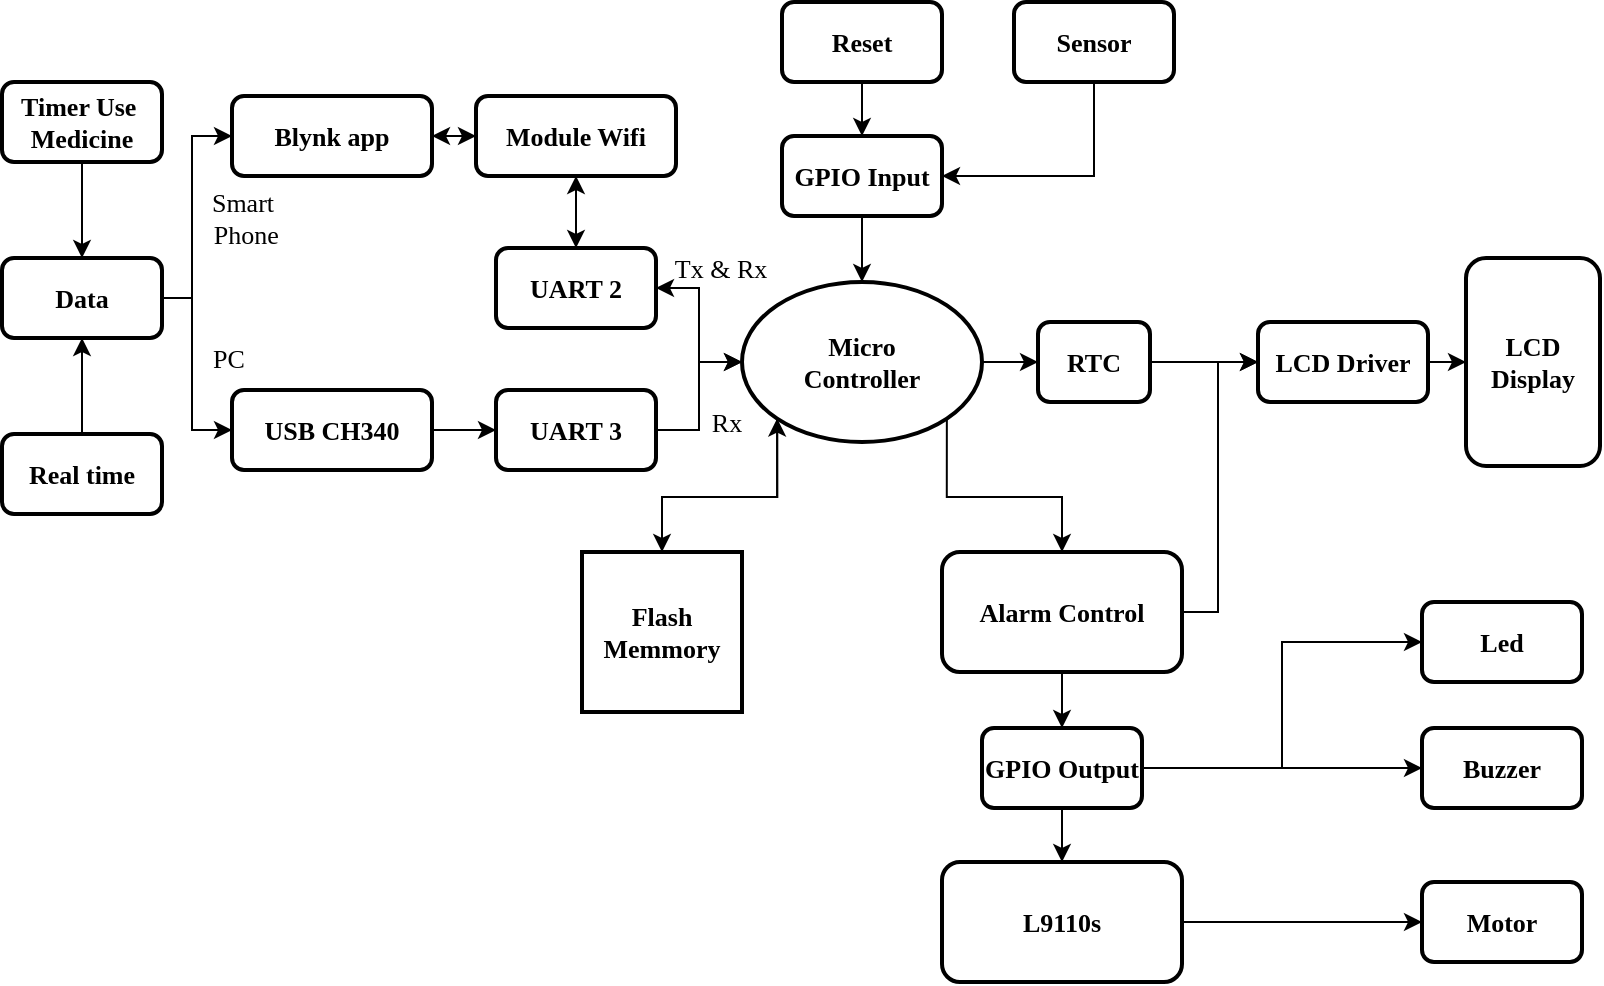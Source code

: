 <mxfile version="14.7.8" type="github">
  <diagram id="C5RBs43oDa-KdzZeNtuy" name="Page-1">
    <mxGraphModel dx="827" dy="484" grid="0" gridSize="10" guides="1" tooltips="1" connect="1" arrows="1" fold="1" page="1" pageScale="1" pageWidth="827" pageHeight="1169" math="0" shadow="0">
      <root>
        <mxCell id="WIyWlLk6GJQsqaUBKTNV-0" />
        <mxCell id="WIyWlLk6GJQsqaUBKTNV-1" parent="WIyWlLk6GJQsqaUBKTNV-0" />
        <mxCell id="_qKUl-IqB4eXEuKwATwz-39" style="edgeStyle=orthogonalEdgeStyle;rounded=0;orthogonalLoop=1;jettySize=auto;html=1;exitX=1;exitY=0.5;exitDx=0;exitDy=0;fontFamily=Verdana;fontSize=13;entryX=0;entryY=0.5;entryDx=0;entryDy=0;" edge="1" parent="WIyWlLk6GJQsqaUBKTNV-1" source="_qKUl-IqB4eXEuKwATwz-0" target="_qKUl-IqB4eXEuKwATwz-13">
          <mxGeometry relative="1" as="geometry">
            <mxPoint x="550" y="230" as="targetPoint" />
          </mxGeometry>
        </mxCell>
        <mxCell id="_qKUl-IqB4eXEuKwATwz-42" style="edgeStyle=orthogonalEdgeStyle;rounded=0;orthogonalLoop=1;jettySize=auto;html=1;exitX=0.5;exitY=1;exitDx=0;exitDy=0;fontFamily=Verdana;fontSize=13;" edge="1" parent="WIyWlLk6GJQsqaUBKTNV-1" source="_qKUl-IqB4eXEuKwATwz-0">
          <mxGeometry relative="1" as="geometry">
            <mxPoint x="440" y="270" as="targetPoint" />
          </mxGeometry>
        </mxCell>
        <mxCell id="_qKUl-IqB4eXEuKwATwz-45" style="edgeStyle=orthogonalEdgeStyle;rounded=0;orthogonalLoop=1;jettySize=auto;html=1;exitX=0;exitY=1;exitDx=0;exitDy=0;entryX=0.5;entryY=0;entryDx=0;entryDy=0;fontFamily=Verdana;fontSize=13;" edge="1" parent="WIyWlLk6GJQsqaUBKTNV-1" source="_qKUl-IqB4eXEuKwATwz-0" target="_qKUl-IqB4eXEuKwATwz-11">
          <mxGeometry relative="1" as="geometry" />
        </mxCell>
        <mxCell id="_qKUl-IqB4eXEuKwATwz-47" style="edgeStyle=orthogonalEdgeStyle;rounded=0;orthogonalLoop=1;jettySize=auto;html=1;exitX=1;exitY=1;exitDx=0;exitDy=0;entryX=0.5;entryY=0;entryDx=0;entryDy=0;fontFamily=Verdana;fontSize=13;" edge="1" parent="WIyWlLk6GJQsqaUBKTNV-1" source="_qKUl-IqB4eXEuKwATwz-0" target="_qKUl-IqB4eXEuKwATwz-12">
          <mxGeometry relative="1" as="geometry" />
        </mxCell>
        <mxCell id="_qKUl-IqB4eXEuKwATwz-71" style="edgeStyle=orthogonalEdgeStyle;rounded=0;orthogonalLoop=1;jettySize=auto;html=1;exitX=0;exitY=0.5;exitDx=0;exitDy=0;fontFamily=Verdana;fontSize=13;" edge="1" parent="WIyWlLk6GJQsqaUBKTNV-1" source="_qKUl-IqB4eXEuKwATwz-0" target="_qKUl-IqB4eXEuKwATwz-63">
          <mxGeometry relative="1" as="geometry" />
        </mxCell>
        <mxCell id="_qKUl-IqB4eXEuKwATwz-0" value="Micro&lt;br style=&quot;font-size: 13px;&quot;&gt;Controller" style="ellipse;whiteSpace=wrap;html=1;strokeWidth=2;fontFamily=Verdana;fontSize=13;fontStyle=1" vertex="1" parent="WIyWlLk6GJQsqaUBKTNV-1">
          <mxGeometry x="380" y="190" width="120" height="80" as="geometry" />
        </mxCell>
        <mxCell id="_qKUl-IqB4eXEuKwATwz-26" style="edgeStyle=orthogonalEdgeStyle;rounded=0;orthogonalLoop=1;jettySize=auto;html=1;exitX=0.5;exitY=1;exitDx=0;exitDy=0;entryX=0.5;entryY=0;entryDx=0;entryDy=0;fontFamily=Verdana;fontSize=13;" edge="1" parent="WIyWlLk6GJQsqaUBKTNV-1" source="_qKUl-IqB4eXEuKwATwz-1" target="_qKUl-IqB4eXEuKwATwz-23">
          <mxGeometry relative="1" as="geometry" />
        </mxCell>
        <mxCell id="_qKUl-IqB4eXEuKwATwz-1" value="Timer Use&amp;nbsp;&lt;br&gt;Medicine" style="rounded=1;whiteSpace=wrap;html=1;strokeWidth=2;fontFamily=Verdana;fontSize=13;fontStyle=1" vertex="1" parent="WIyWlLk6GJQsqaUBKTNV-1">
          <mxGeometry x="10" y="90" width="80" height="40" as="geometry" />
        </mxCell>
        <mxCell id="_qKUl-IqB4eXEuKwATwz-61" style="edgeStyle=orthogonalEdgeStyle;rounded=0;orthogonalLoop=1;jettySize=auto;html=1;exitX=1;exitY=0.5;exitDx=0;exitDy=0;entryX=0;entryY=0.5;entryDx=0;entryDy=0;fontFamily=Verdana;fontSize=13;" edge="1" parent="WIyWlLk6GJQsqaUBKTNV-1" source="_qKUl-IqB4eXEuKwATwz-2" target="_qKUl-IqB4eXEuKwATwz-5">
          <mxGeometry relative="1" as="geometry" />
        </mxCell>
        <mxCell id="_qKUl-IqB4eXEuKwATwz-2" value="Blynk app" style="rounded=1;whiteSpace=wrap;html=1;strokeWidth=2;fontFamily=Verdana;fontSize=13;fontStyle=1" vertex="1" parent="WIyWlLk6GJQsqaUBKTNV-1">
          <mxGeometry x="125" y="97" width="100" height="40" as="geometry" />
        </mxCell>
        <mxCell id="_qKUl-IqB4eXEuKwATwz-62" style="edgeStyle=orthogonalEdgeStyle;rounded=0;orthogonalLoop=1;jettySize=auto;html=1;exitX=0.5;exitY=0;exitDx=0;exitDy=0;fontFamily=Verdana;fontSize=13;" edge="1" parent="WIyWlLk6GJQsqaUBKTNV-1" source="_qKUl-IqB4eXEuKwATwz-3" target="_qKUl-IqB4eXEuKwATwz-23">
          <mxGeometry relative="1" as="geometry" />
        </mxCell>
        <mxCell id="_qKUl-IqB4eXEuKwATwz-3" value="Real time" style="rounded=1;whiteSpace=wrap;html=1;strokeWidth=2;fontFamily=Verdana;fontSize=13;fontStyle=1" vertex="1" parent="WIyWlLk6GJQsqaUBKTNV-1">
          <mxGeometry x="10" y="266" width="80" height="40" as="geometry" />
        </mxCell>
        <mxCell id="_qKUl-IqB4eXEuKwATwz-69" style="edgeStyle=orthogonalEdgeStyle;rounded=0;orthogonalLoop=1;jettySize=auto;html=1;entryX=0;entryY=0.5;entryDx=0;entryDy=0;fontFamily=Verdana;fontSize=13;" edge="1" parent="WIyWlLk6GJQsqaUBKTNV-1" source="_qKUl-IqB4eXEuKwATwz-4" target="_qKUl-IqB4eXEuKwATwz-64">
          <mxGeometry relative="1" as="geometry" />
        </mxCell>
        <mxCell id="_qKUl-IqB4eXEuKwATwz-4" value="USB CH340" style="rounded=1;whiteSpace=wrap;html=1;strokeWidth=2;fontFamily=Verdana;fontSize=13;fontStyle=1" vertex="1" parent="WIyWlLk6GJQsqaUBKTNV-1">
          <mxGeometry x="125" y="244" width="100" height="40" as="geometry" />
        </mxCell>
        <mxCell id="_qKUl-IqB4eXEuKwATwz-67" style="edgeStyle=orthogonalEdgeStyle;rounded=0;orthogonalLoop=1;jettySize=auto;html=1;exitX=0.5;exitY=1;exitDx=0;exitDy=0;entryX=0.5;entryY=0;entryDx=0;entryDy=0;fontFamily=Verdana;fontSize=13;" edge="1" parent="WIyWlLk6GJQsqaUBKTNV-1" source="_qKUl-IqB4eXEuKwATwz-5" target="_qKUl-IqB4eXEuKwATwz-63">
          <mxGeometry relative="1" as="geometry" />
        </mxCell>
        <mxCell id="_qKUl-IqB4eXEuKwATwz-73" style="edgeStyle=orthogonalEdgeStyle;rounded=0;orthogonalLoop=1;jettySize=auto;html=1;exitX=0;exitY=0.5;exitDx=0;exitDy=0;entryX=1;entryY=0.5;entryDx=0;entryDy=0;fontFamily=Verdana;fontSize=13;" edge="1" parent="WIyWlLk6GJQsqaUBKTNV-1" source="_qKUl-IqB4eXEuKwATwz-5" target="_qKUl-IqB4eXEuKwATwz-2">
          <mxGeometry relative="1" as="geometry" />
        </mxCell>
        <mxCell id="_qKUl-IqB4eXEuKwATwz-5" value="Module Wifi" style="rounded=1;whiteSpace=wrap;html=1;strokeWidth=2;fontFamily=Verdana;fontSize=13;fontStyle=1" vertex="1" parent="WIyWlLk6GJQsqaUBKTNV-1">
          <mxGeometry x="247" y="97" width="100" height="40" as="geometry" />
        </mxCell>
        <mxCell id="_qKUl-IqB4eXEuKwATwz-79" style="edgeStyle=orthogonalEdgeStyle;rounded=0;orthogonalLoop=1;jettySize=auto;html=1;exitX=0.5;exitY=1;exitDx=0;exitDy=0;entryX=0.5;entryY=0;entryDx=0;entryDy=0;fontFamily=Verdana;fontSize=13;" edge="1" parent="WIyWlLk6GJQsqaUBKTNV-1" source="_qKUl-IqB4eXEuKwATwz-8" target="_qKUl-IqB4eXEuKwATwz-78">
          <mxGeometry relative="1" as="geometry" />
        </mxCell>
        <mxCell id="_qKUl-IqB4eXEuKwATwz-8" value="Reset" style="rounded=1;whiteSpace=wrap;html=1;strokeWidth=2;fontFamily=Verdana;fontSize=13;fontStyle=1" vertex="1" parent="WIyWlLk6GJQsqaUBKTNV-1">
          <mxGeometry x="400" y="50" width="80" height="40" as="geometry" />
        </mxCell>
        <mxCell id="_qKUl-IqB4eXEuKwATwz-80" style="edgeStyle=orthogonalEdgeStyle;rounded=0;orthogonalLoop=1;jettySize=auto;html=1;exitX=0.5;exitY=1;exitDx=0;exitDy=0;entryX=1;entryY=0.5;entryDx=0;entryDy=0;fontFamily=Verdana;fontSize=13;" edge="1" parent="WIyWlLk6GJQsqaUBKTNV-1" source="_qKUl-IqB4eXEuKwATwz-9" target="_qKUl-IqB4eXEuKwATwz-78">
          <mxGeometry relative="1" as="geometry" />
        </mxCell>
        <mxCell id="_qKUl-IqB4eXEuKwATwz-9" value="Sensor" style="rounded=1;whiteSpace=wrap;html=1;strokeWidth=2;fontFamily=Verdana;fontSize=13;fontStyle=1" vertex="1" parent="WIyWlLk6GJQsqaUBKTNV-1">
          <mxGeometry x="516" y="50" width="80" height="40" as="geometry" />
        </mxCell>
        <mxCell id="_qKUl-IqB4eXEuKwATwz-46" style="edgeStyle=orthogonalEdgeStyle;rounded=0;orthogonalLoop=1;jettySize=auto;html=1;entryX=0;entryY=1;entryDx=0;entryDy=0;fontFamily=Verdana;fontSize=13;" edge="1" parent="WIyWlLk6GJQsqaUBKTNV-1" source="_qKUl-IqB4eXEuKwATwz-11" target="_qKUl-IqB4eXEuKwATwz-0">
          <mxGeometry relative="1" as="geometry" />
        </mxCell>
        <mxCell id="_qKUl-IqB4eXEuKwATwz-11" value="Flash Memmory" style="whiteSpace=wrap;html=1;aspect=fixed;strokeWidth=2;fontFamily=Verdana;fontSize=13;fontStyle=1" vertex="1" parent="WIyWlLk6GJQsqaUBKTNV-1">
          <mxGeometry x="300" y="325" width="80" height="80" as="geometry" />
        </mxCell>
        <mxCell id="_qKUl-IqB4eXEuKwATwz-83" style="edgeStyle=orthogonalEdgeStyle;rounded=0;orthogonalLoop=1;jettySize=auto;html=1;exitX=0.5;exitY=1;exitDx=0;exitDy=0;fontFamily=Verdana;fontSize=13;" edge="1" parent="WIyWlLk6GJQsqaUBKTNV-1" source="_qKUl-IqB4eXEuKwATwz-12" target="_qKUl-IqB4eXEuKwATwz-82">
          <mxGeometry relative="1" as="geometry" />
        </mxCell>
        <mxCell id="_qKUl-IqB4eXEuKwATwz-87" style="edgeStyle=orthogonalEdgeStyle;rounded=0;orthogonalLoop=1;jettySize=auto;html=1;exitX=1;exitY=0.5;exitDx=0;exitDy=0;entryX=0;entryY=0.5;entryDx=0;entryDy=0;fontFamily=Verdana;fontSize=13;" edge="1" parent="WIyWlLk6GJQsqaUBKTNV-1" source="_qKUl-IqB4eXEuKwATwz-12" target="_qKUl-IqB4eXEuKwATwz-55">
          <mxGeometry relative="1" as="geometry">
            <Array as="points">
              <mxPoint x="618" y="355" />
              <mxPoint x="618" y="230" />
            </Array>
          </mxGeometry>
        </mxCell>
        <mxCell id="_qKUl-IqB4eXEuKwATwz-12" value="Alarm Control" style="rounded=1;whiteSpace=wrap;html=1;strokeWidth=2;fontFamily=Verdana;fontSize=13;fontStyle=1" vertex="1" parent="WIyWlLk6GJQsqaUBKTNV-1">
          <mxGeometry x="480" y="325" width="120" height="60" as="geometry" />
        </mxCell>
        <mxCell id="_qKUl-IqB4eXEuKwATwz-56" style="edgeStyle=orthogonalEdgeStyle;rounded=0;orthogonalLoop=1;jettySize=auto;html=1;exitX=1;exitY=0.5;exitDx=0;exitDy=0;fontFamily=Verdana;fontSize=13;" edge="1" parent="WIyWlLk6GJQsqaUBKTNV-1" source="_qKUl-IqB4eXEuKwATwz-13" target="_qKUl-IqB4eXEuKwATwz-55">
          <mxGeometry relative="1" as="geometry" />
        </mxCell>
        <mxCell id="_qKUl-IqB4eXEuKwATwz-13" value="RTC" style="rounded=1;whiteSpace=wrap;html=1;strokeWidth=2;fontFamily=Verdana;fontSize=13;fontStyle=1" vertex="1" parent="WIyWlLk6GJQsqaUBKTNV-1">
          <mxGeometry x="528" y="210" width="56" height="40" as="geometry" />
        </mxCell>
        <mxCell id="_qKUl-IqB4eXEuKwATwz-14" value="LCD Display" style="rounded=1;whiteSpace=wrap;html=1;strokeWidth=2;fontFamily=Verdana;fontSize=13;fontStyle=1" vertex="1" parent="WIyWlLk6GJQsqaUBKTNV-1">
          <mxGeometry x="742" y="178" width="67" height="104" as="geometry" />
        </mxCell>
        <mxCell id="_qKUl-IqB4eXEuKwATwz-15" value="Led" style="rounded=1;whiteSpace=wrap;html=1;strokeWidth=2;fontFamily=Verdana;fontSize=13;fontStyle=1" vertex="1" parent="WIyWlLk6GJQsqaUBKTNV-1">
          <mxGeometry x="720" y="350" width="80" height="40" as="geometry" />
        </mxCell>
        <mxCell id="_qKUl-IqB4eXEuKwATwz-16" value="Buzzer" style="rounded=1;whiteSpace=wrap;html=1;strokeWidth=2;fontFamily=Verdana;fontSize=13;fontStyle=1" vertex="1" parent="WIyWlLk6GJQsqaUBKTNV-1">
          <mxGeometry x="720" y="413" width="80" height="40" as="geometry" />
        </mxCell>
        <mxCell id="_qKUl-IqB4eXEuKwATwz-48" style="edgeStyle=orthogonalEdgeStyle;rounded=0;orthogonalLoop=1;jettySize=auto;html=1;exitX=1;exitY=0.5;exitDx=0;exitDy=0;entryX=0;entryY=0.5;entryDx=0;entryDy=0;fontFamily=Verdana;fontSize=13;" edge="1" parent="WIyWlLk6GJQsqaUBKTNV-1" source="_qKUl-IqB4eXEuKwATwz-17" target="_qKUl-IqB4eXEuKwATwz-18">
          <mxGeometry relative="1" as="geometry" />
        </mxCell>
        <mxCell id="_qKUl-IqB4eXEuKwATwz-17" value="L9110s" style="rounded=1;whiteSpace=wrap;html=1;strokeWidth=2;fontFamily=Verdana;fontSize=13;fontStyle=1" vertex="1" parent="WIyWlLk6GJQsqaUBKTNV-1">
          <mxGeometry x="480" y="480" width="120" height="60" as="geometry" />
        </mxCell>
        <mxCell id="_qKUl-IqB4eXEuKwATwz-18" value="Motor" style="rounded=1;whiteSpace=wrap;html=1;strokeWidth=2;fontFamily=Verdana;fontSize=13;fontStyle=1" vertex="1" parent="WIyWlLk6GJQsqaUBKTNV-1">
          <mxGeometry x="720" y="490" width="80" height="40" as="geometry" />
        </mxCell>
        <mxCell id="_qKUl-IqB4eXEuKwATwz-29" style="edgeStyle=orthogonalEdgeStyle;rounded=0;orthogonalLoop=1;jettySize=auto;html=1;exitX=1;exitY=0.5;exitDx=0;exitDy=0;entryX=0;entryY=0.5;entryDx=0;entryDy=0;fontFamily=Verdana;fontSize=13;" edge="1" parent="WIyWlLk6GJQsqaUBKTNV-1" source="_qKUl-IqB4eXEuKwATwz-23" target="_qKUl-IqB4eXEuKwATwz-2">
          <mxGeometry relative="1" as="geometry">
            <Array as="points">
              <mxPoint x="105" y="198" />
              <mxPoint x="105" y="117" />
            </Array>
          </mxGeometry>
        </mxCell>
        <mxCell id="_qKUl-IqB4eXEuKwATwz-70" style="edgeStyle=orthogonalEdgeStyle;rounded=0;orthogonalLoop=1;jettySize=auto;html=1;exitX=1;exitY=0.5;exitDx=0;exitDy=0;entryX=0;entryY=0.5;entryDx=0;entryDy=0;fontFamily=Verdana;fontSize=13;" edge="1" parent="WIyWlLk6GJQsqaUBKTNV-1" source="_qKUl-IqB4eXEuKwATwz-23" target="_qKUl-IqB4eXEuKwATwz-4">
          <mxGeometry relative="1" as="geometry">
            <Array as="points">
              <mxPoint x="105" y="198" />
              <mxPoint x="105" y="264" />
            </Array>
          </mxGeometry>
        </mxCell>
        <mxCell id="_qKUl-IqB4eXEuKwATwz-23" value="Data" style="rounded=1;whiteSpace=wrap;html=1;strokeWidth=2;fontFamily=Verdana;fontSize=13;fontStyle=1" vertex="1" parent="WIyWlLk6GJQsqaUBKTNV-1">
          <mxGeometry x="10" y="178" width="80" height="40" as="geometry" />
        </mxCell>
        <mxCell id="_qKUl-IqB4eXEuKwATwz-57" style="edgeStyle=orthogonalEdgeStyle;rounded=0;orthogonalLoop=1;jettySize=auto;html=1;exitX=1;exitY=0.5;exitDx=0;exitDy=0;entryX=0;entryY=0.5;entryDx=0;entryDy=0;fontFamily=Verdana;fontSize=13;" edge="1" parent="WIyWlLk6GJQsqaUBKTNV-1" source="_qKUl-IqB4eXEuKwATwz-55" target="_qKUl-IqB4eXEuKwATwz-14">
          <mxGeometry relative="1" as="geometry" />
        </mxCell>
        <mxCell id="_qKUl-IqB4eXEuKwATwz-55" value="LCD Driver" style="rounded=1;whiteSpace=wrap;html=1;strokeWidth=2;fontFamily=Verdana;fontSize=13;fontStyle=1" vertex="1" parent="WIyWlLk6GJQsqaUBKTNV-1">
          <mxGeometry x="638" y="210" width="85" height="40" as="geometry" />
        </mxCell>
        <mxCell id="_qKUl-IqB4eXEuKwATwz-65" style="edgeStyle=orthogonalEdgeStyle;rounded=0;orthogonalLoop=1;jettySize=auto;html=1;exitX=1;exitY=0.5;exitDx=0;exitDy=0;entryX=0;entryY=0.5;entryDx=0;entryDy=0;fontFamily=Verdana;fontSize=13;" edge="1" parent="WIyWlLk6GJQsqaUBKTNV-1" source="_qKUl-IqB4eXEuKwATwz-63" target="_qKUl-IqB4eXEuKwATwz-0">
          <mxGeometry relative="1" as="geometry" />
        </mxCell>
        <mxCell id="_qKUl-IqB4eXEuKwATwz-72" style="edgeStyle=orthogonalEdgeStyle;rounded=0;orthogonalLoop=1;jettySize=auto;html=1;exitX=0.5;exitY=0;exitDx=0;exitDy=0;entryX=0.5;entryY=1;entryDx=0;entryDy=0;fontFamily=Verdana;fontSize=13;" edge="1" parent="WIyWlLk6GJQsqaUBKTNV-1" source="_qKUl-IqB4eXEuKwATwz-63" target="_qKUl-IqB4eXEuKwATwz-5">
          <mxGeometry relative="1" as="geometry" />
        </mxCell>
        <mxCell id="_qKUl-IqB4eXEuKwATwz-63" value="UART 2" style="rounded=1;whiteSpace=wrap;html=1;strokeWidth=2;fontFamily=Verdana;fontSize=13;fontStyle=1" vertex="1" parent="WIyWlLk6GJQsqaUBKTNV-1">
          <mxGeometry x="257" y="173" width="80" height="40" as="geometry" />
        </mxCell>
        <mxCell id="_qKUl-IqB4eXEuKwATwz-66" style="edgeStyle=orthogonalEdgeStyle;rounded=0;orthogonalLoop=1;jettySize=auto;html=1;exitX=1;exitY=0.5;exitDx=0;exitDy=0;entryX=0;entryY=0.5;entryDx=0;entryDy=0;fontFamily=Verdana;fontSize=13;" edge="1" parent="WIyWlLk6GJQsqaUBKTNV-1" source="_qKUl-IqB4eXEuKwATwz-64" target="_qKUl-IqB4eXEuKwATwz-0">
          <mxGeometry relative="1" as="geometry" />
        </mxCell>
        <mxCell id="_qKUl-IqB4eXEuKwATwz-64" value="UART 3" style="rounded=1;whiteSpace=wrap;html=1;strokeWidth=2;fontFamily=Verdana;fontSize=13;fontStyle=1" vertex="1" parent="WIyWlLk6GJQsqaUBKTNV-1">
          <mxGeometry x="257" y="244" width="80" height="40" as="geometry" />
        </mxCell>
        <mxCell id="_qKUl-IqB4eXEuKwATwz-81" style="edgeStyle=orthogonalEdgeStyle;rounded=0;orthogonalLoop=1;jettySize=auto;html=1;exitX=0.5;exitY=1;exitDx=0;exitDy=0;fontFamily=Verdana;fontSize=13;" edge="1" parent="WIyWlLk6GJQsqaUBKTNV-1" source="_qKUl-IqB4eXEuKwATwz-78" target="_qKUl-IqB4eXEuKwATwz-0">
          <mxGeometry relative="1" as="geometry" />
        </mxCell>
        <mxCell id="_qKUl-IqB4eXEuKwATwz-78" value="GPIO Input" style="rounded=1;whiteSpace=wrap;html=1;strokeWidth=2;fontFamily=Verdana;fontSize=13;fontStyle=1" vertex="1" parent="WIyWlLk6GJQsqaUBKTNV-1">
          <mxGeometry x="400" y="117" width="80" height="40" as="geometry" />
        </mxCell>
        <mxCell id="_qKUl-IqB4eXEuKwATwz-84" style="edgeStyle=orthogonalEdgeStyle;rounded=0;orthogonalLoop=1;jettySize=auto;html=1;exitX=0.5;exitY=1;exitDx=0;exitDy=0;entryX=0.5;entryY=0;entryDx=0;entryDy=0;fontFamily=Verdana;fontSize=13;" edge="1" parent="WIyWlLk6GJQsqaUBKTNV-1" source="_qKUl-IqB4eXEuKwATwz-82" target="_qKUl-IqB4eXEuKwATwz-17">
          <mxGeometry relative="1" as="geometry" />
        </mxCell>
        <mxCell id="_qKUl-IqB4eXEuKwATwz-85" style="edgeStyle=orthogonalEdgeStyle;rounded=0;orthogonalLoop=1;jettySize=auto;html=1;exitX=1;exitY=0.5;exitDx=0;exitDy=0;entryX=0;entryY=0.5;entryDx=0;entryDy=0;fontFamily=Verdana;fontSize=13;" edge="1" parent="WIyWlLk6GJQsqaUBKTNV-1" source="_qKUl-IqB4eXEuKwATwz-82" target="_qKUl-IqB4eXEuKwATwz-15">
          <mxGeometry relative="1" as="geometry" />
        </mxCell>
        <mxCell id="_qKUl-IqB4eXEuKwATwz-86" style="edgeStyle=orthogonalEdgeStyle;rounded=0;orthogonalLoop=1;jettySize=auto;html=1;entryX=0;entryY=0.5;entryDx=0;entryDy=0;fontFamily=Verdana;fontSize=13;" edge="1" parent="WIyWlLk6GJQsqaUBKTNV-1" source="_qKUl-IqB4eXEuKwATwz-82" target="_qKUl-IqB4eXEuKwATwz-16">
          <mxGeometry relative="1" as="geometry" />
        </mxCell>
        <mxCell id="_qKUl-IqB4eXEuKwATwz-82" value="GPIO Output" style="rounded=1;whiteSpace=wrap;html=1;strokeWidth=2;fontFamily=Verdana;fontSize=13;fontStyle=1" vertex="1" parent="WIyWlLk6GJQsqaUBKTNV-1">
          <mxGeometry x="500" y="413" width="80" height="40" as="geometry" />
        </mxCell>
        <mxCell id="_qKUl-IqB4eXEuKwATwz-88" value="Tx &amp;amp; Rx" style="text;html=1;align=center;verticalAlign=middle;resizable=0;points=[];autosize=1;strokeColor=none;fontSize=13;fontFamily=Verdana;" vertex="1" parent="WIyWlLk6GJQsqaUBKTNV-1">
          <mxGeometry x="338" y="173" width="61" height="20" as="geometry" />
        </mxCell>
        <mxCell id="_qKUl-IqB4eXEuKwATwz-89" value="Rx" style="text;html=1;align=center;verticalAlign=middle;resizable=0;points=[];autosize=1;strokeColor=none;fontSize=13;fontFamily=Verdana;" vertex="1" parent="WIyWlLk6GJQsqaUBKTNV-1">
          <mxGeometry x="358" y="250" width="27" height="20" as="geometry" />
        </mxCell>
        <mxCell id="_qKUl-IqB4eXEuKwATwz-90" value="Smart&lt;br&gt;&amp;nbsp;Phone" style="text;html=1;align=center;verticalAlign=middle;resizable=0;points=[];autosize=1;strokeColor=none;fontSize=13;fontFamily=Verdana;" vertex="1" parent="WIyWlLk6GJQsqaUBKTNV-1">
          <mxGeometry x="102" y="140" width="55" height="36" as="geometry" />
        </mxCell>
        <mxCell id="_qKUl-IqB4eXEuKwATwz-91" value="PC" style="text;html=1;align=center;verticalAlign=middle;resizable=0;points=[];autosize=1;strokeColor=none;fontSize=13;fontFamily=Verdana;" vertex="1" parent="WIyWlLk6GJQsqaUBKTNV-1">
          <mxGeometry x="109" y="218" width="27" height="20" as="geometry" />
        </mxCell>
      </root>
    </mxGraphModel>
  </diagram>
</mxfile>
